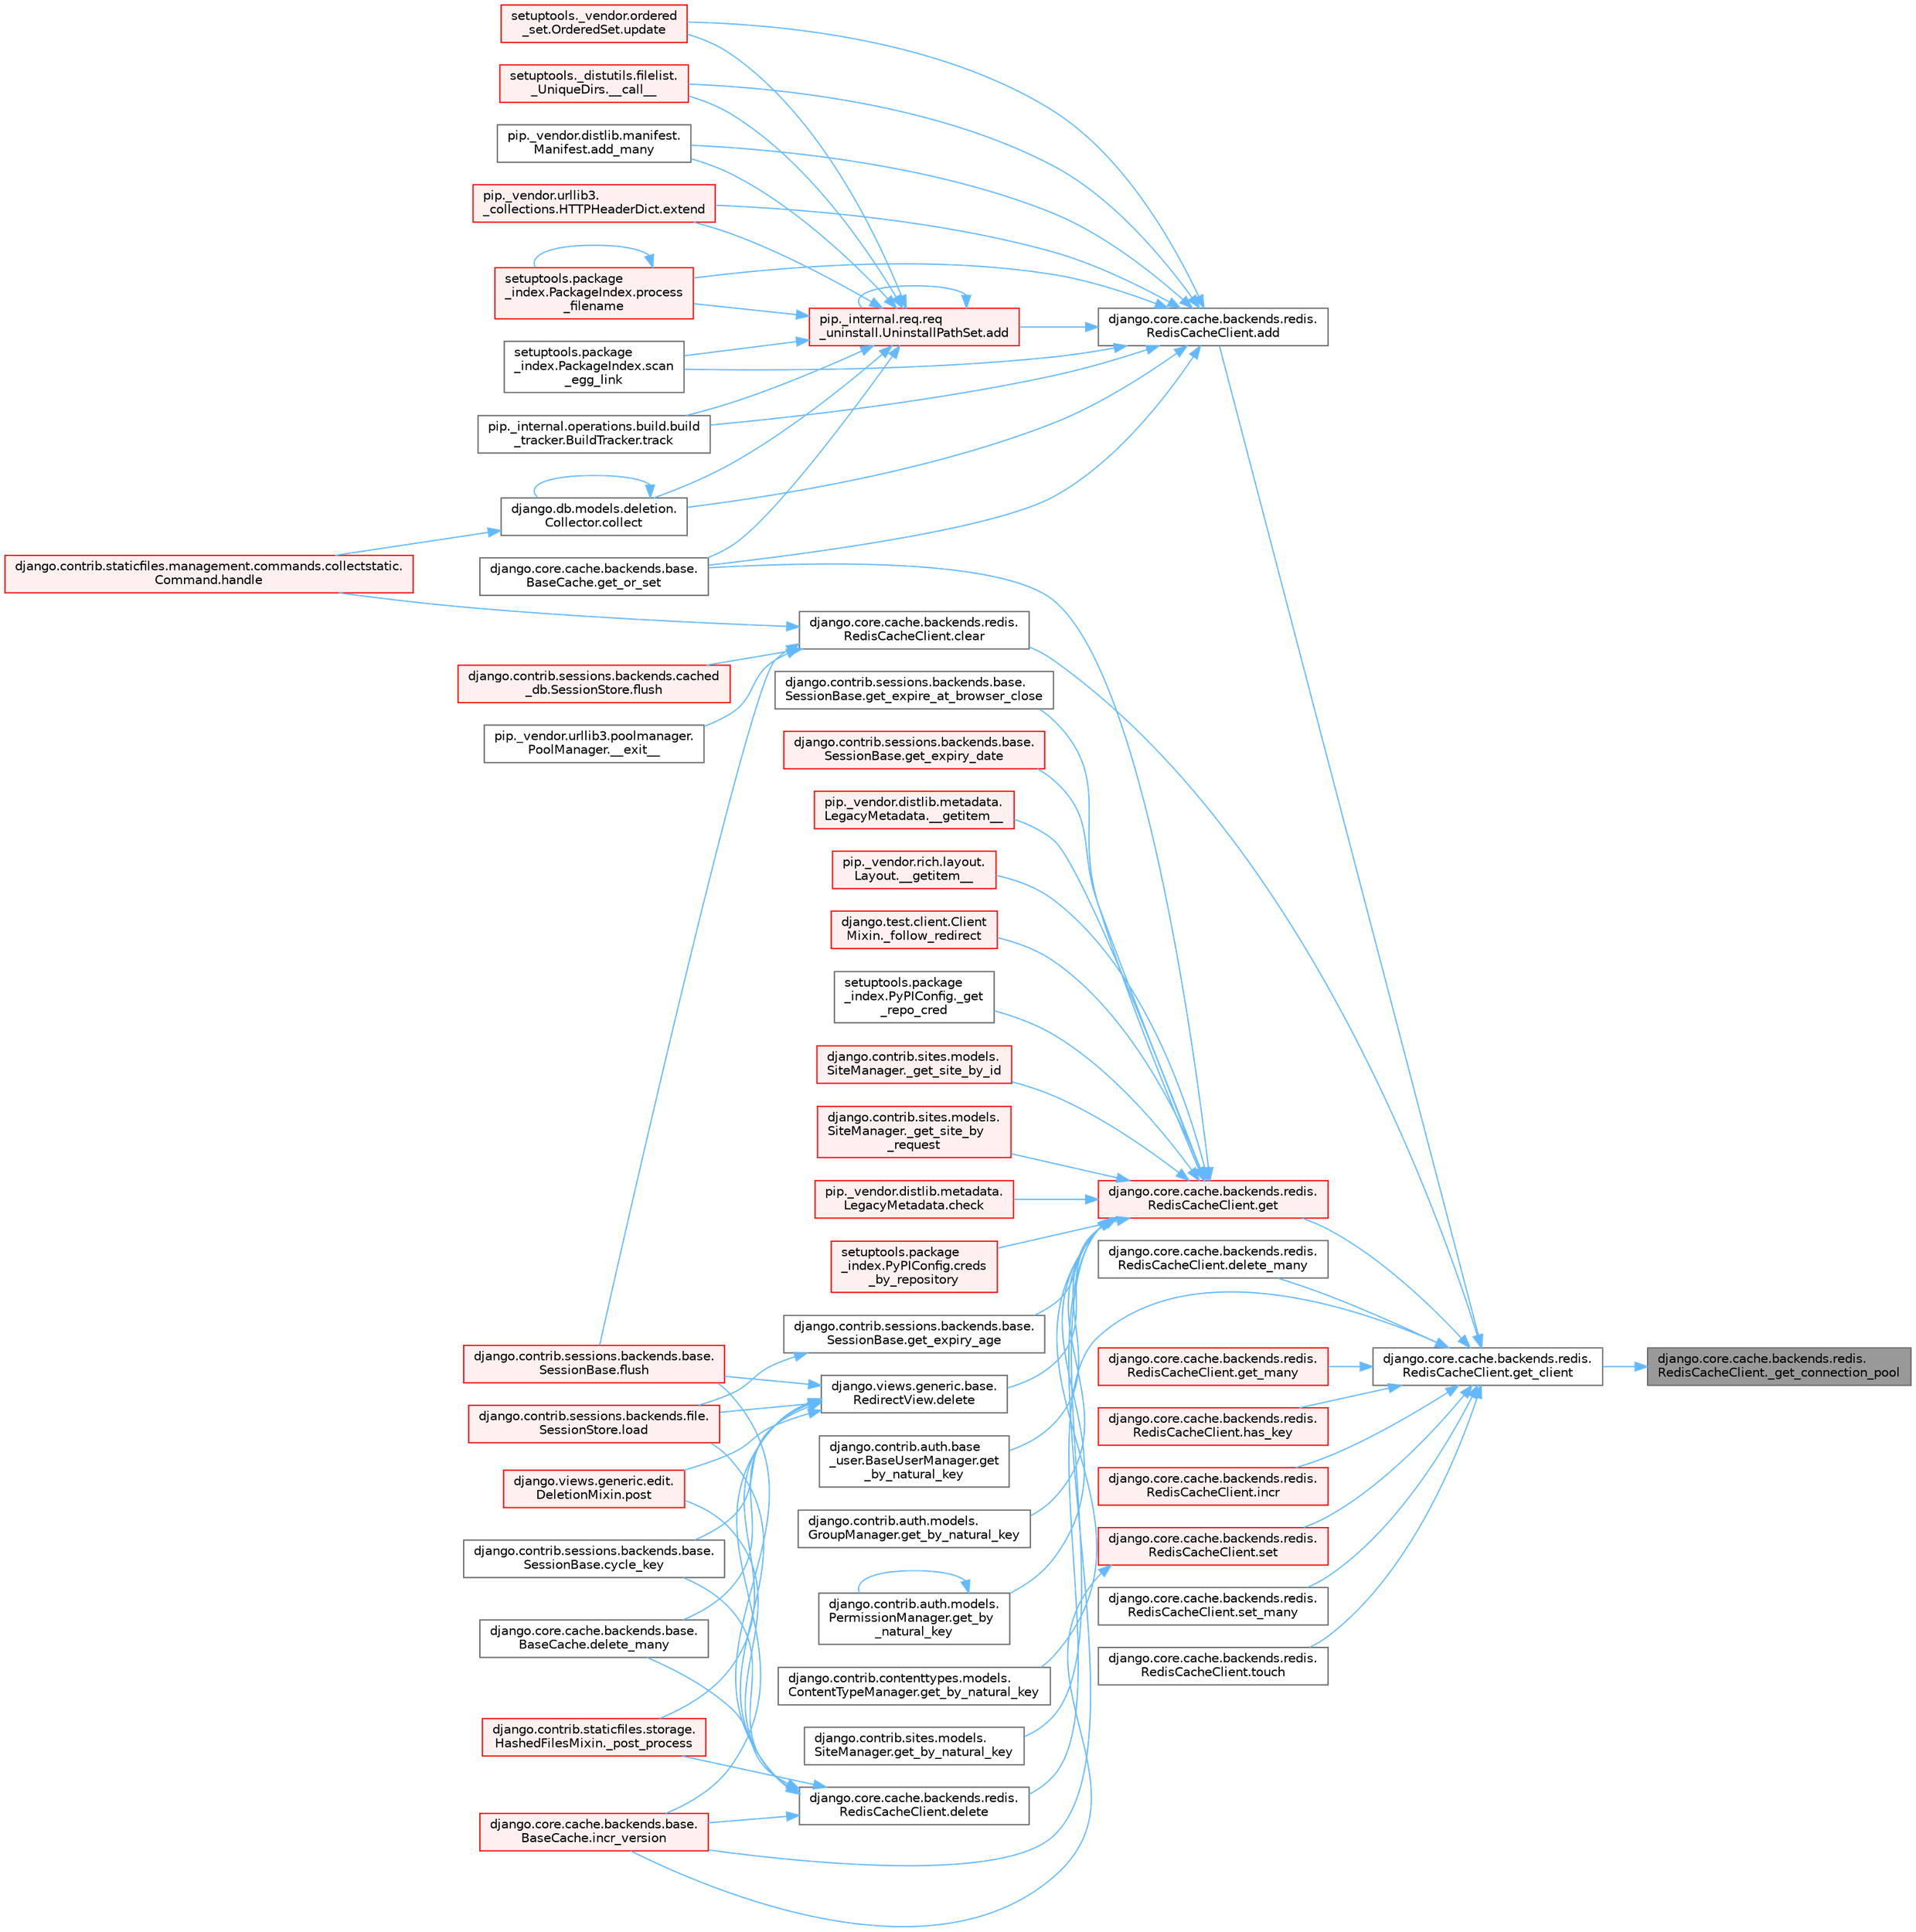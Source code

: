 digraph "django.core.cache.backends.redis.RedisCacheClient._get_connection_pool"
{
 // LATEX_PDF_SIZE
  bgcolor="transparent";
  edge [fontname=Helvetica,fontsize=10,labelfontname=Helvetica,labelfontsize=10];
  node [fontname=Helvetica,fontsize=10,shape=box,height=0.2,width=0.4];
  rankdir="RL";
  Node1 [id="Node000001",label="django.core.cache.backends.redis.\lRedisCacheClient._get_connection_pool",height=0.2,width=0.4,color="gray40", fillcolor="grey60", style="filled", fontcolor="black",tooltip=" "];
  Node1 -> Node2 [id="edge1_Node000001_Node000002",dir="back",color="steelblue1",style="solid",tooltip=" "];
  Node2 [id="Node000002",label="django.core.cache.backends.redis.\lRedisCacheClient.get_client",height=0.2,width=0.4,color="grey40", fillcolor="white", style="filled",URL="$classdjango_1_1core_1_1cache_1_1backends_1_1redis_1_1_redis_cache_client.html#ad4ebb3c1fdf65da9748101b2a57e1fec",tooltip=" "];
  Node2 -> Node3 [id="edge2_Node000002_Node000003",dir="back",color="steelblue1",style="solid",tooltip=" "];
  Node3 [id="Node000003",label="django.core.cache.backends.redis.\lRedisCacheClient.add",height=0.2,width=0.4,color="grey40", fillcolor="white", style="filled",URL="$classdjango_1_1core_1_1cache_1_1backends_1_1redis_1_1_redis_cache_client.html#a38d58b9a92fa6243e62635c678251410",tooltip=" "];
  Node3 -> Node4 [id="edge3_Node000003_Node000004",dir="back",color="steelblue1",style="solid",tooltip=" "];
  Node4 [id="Node000004",label="setuptools._distutils.filelist.\l_UniqueDirs.__call__",height=0.2,width=0.4,color="red", fillcolor="#FFF0F0", style="filled",URL="$classsetuptools_1_1__distutils_1_1filelist_1_1___unique_dirs.html#ae93f93be227a359a5acb33f43588be38",tooltip=" "];
  Node3 -> Node7 [id="edge4_Node000003_Node000007",dir="back",color="steelblue1",style="solid",tooltip=" "];
  Node7 [id="Node000007",label="pip._internal.req.req\l_uninstall.UninstallPathSet.add",height=0.2,width=0.4,color="red", fillcolor="#FFF0F0", style="filled",URL="$classpip_1_1__internal_1_1req_1_1req__uninstall_1_1_uninstall_path_set.html#ad34a919f45b9c89e6b0d59ec0d24ba4c",tooltip=" "];
  Node7 -> Node4 [id="edge5_Node000007_Node000004",dir="back",color="steelblue1",style="solid",tooltip=" "];
  Node7 -> Node7 [id="edge6_Node000007_Node000007",dir="back",color="steelblue1",style="solid",tooltip=" "];
  Node7 -> Node8 [id="edge7_Node000007_Node000008",dir="back",color="steelblue1",style="solid",tooltip=" "];
  Node8 [id="Node000008",label="pip._vendor.distlib.manifest.\lManifest.add_many",height=0.2,width=0.4,color="grey40", fillcolor="white", style="filled",URL="$classpip_1_1__vendor_1_1distlib_1_1manifest_1_1_manifest.html#aedd3a1430fdbbc656b0c203b798ad944",tooltip=" "];
  Node7 -> Node10 [id="edge8_Node000007_Node000010",dir="back",color="steelblue1",style="solid",tooltip=" "];
  Node10 [id="Node000010",label="django.db.models.deletion.\lCollector.collect",height=0.2,width=0.4,color="grey40", fillcolor="white", style="filled",URL="$classdjango_1_1db_1_1models_1_1deletion_1_1_collector.html#ae6d2a061dcb129755a51ced6ab45edad",tooltip=" "];
  Node10 -> Node10 [id="edge9_Node000010_Node000010",dir="back",color="steelblue1",style="solid",tooltip=" "];
  Node10 -> Node11 [id="edge10_Node000010_Node000011",dir="back",color="steelblue1",style="solid",tooltip=" "];
  Node11 [id="Node000011",label="django.contrib.staticfiles.management.commands.collectstatic.\lCommand.handle",height=0.2,width=0.4,color="red", fillcolor="#FFF0F0", style="filled",URL="$classdjango_1_1contrib_1_1staticfiles_1_1management_1_1commands_1_1collectstatic_1_1_command.html#a77042fe151f5e5c26990bdd187c9f21e",tooltip=" "];
  Node7 -> Node270 [id="edge11_Node000007_Node000270",dir="back",color="steelblue1",style="solid",tooltip=" "];
  Node270 [id="Node000270",label="pip._vendor.urllib3.\l_collections.HTTPHeaderDict.extend",height=0.2,width=0.4,color="red", fillcolor="#FFF0F0", style="filled",URL="$classpip_1_1__vendor_1_1urllib3_1_1__collections_1_1_h_t_t_p_header_dict.html#a2e1d7729c6ade1c90e37914063295d1f",tooltip=" "];
  Node7 -> Node750 [id="edge12_Node000007_Node000750",dir="back",color="steelblue1",style="solid",tooltip=" "];
  Node750 [id="Node000750",label="django.core.cache.backends.base.\lBaseCache.get_or_set",height=0.2,width=0.4,color="grey40", fillcolor="white", style="filled",URL="$classdjango_1_1core_1_1cache_1_1backends_1_1base_1_1_base_cache.html#ac478d532b4c2b74987f49ff8291e5343",tooltip=" "];
  Node7 -> Node751 [id="edge13_Node000007_Node000751",dir="back",color="steelblue1",style="solid",tooltip=" "];
  Node751 [id="Node000751",label="setuptools.package\l_index.PackageIndex.process\l_filename",height=0.2,width=0.4,color="red", fillcolor="#FFF0F0", style="filled",URL="$classsetuptools_1_1package__index_1_1_package_index.html#ab04da07ff3d457892f53ca1e671514cc",tooltip=" "];
  Node751 -> Node751 [id="edge14_Node000751_Node000751",dir="back",color="steelblue1",style="solid",tooltip=" "];
  Node7 -> Node760 [id="edge15_Node000007_Node000760",dir="back",color="steelblue1",style="solid",tooltip=" "];
  Node760 [id="Node000760",label="setuptools.package\l_index.PackageIndex.scan\l_egg_link",height=0.2,width=0.4,color="grey40", fillcolor="white", style="filled",URL="$classsetuptools_1_1package__index_1_1_package_index.html#a96dd6026fe8fc64412e12229e6188bc6",tooltip=" "];
  Node7 -> Node761 [id="edge16_Node000007_Node000761",dir="back",color="steelblue1",style="solid",tooltip=" "];
  Node761 [id="Node000761",label="pip._internal.operations.build.build\l_tracker.BuildTracker.track",height=0.2,width=0.4,color="grey40", fillcolor="white", style="filled",URL="$classpip_1_1__internal_1_1operations_1_1build_1_1build__tracker_1_1_build_tracker.html#a394d42a69664a5949488bfdfa79a8a1d",tooltip=" "];
  Node7 -> Node762 [id="edge17_Node000007_Node000762",dir="back",color="steelblue1",style="solid",tooltip=" "];
  Node762 [id="Node000762",label="setuptools._vendor.ordered\l_set.OrderedSet.update",height=0.2,width=0.4,color="red", fillcolor="#FFF0F0", style="filled",URL="$classsetuptools_1_1__vendor_1_1ordered__set_1_1_ordered_set.html#ad65452f0c741c86dce23bcba0a55c04e",tooltip=" "];
  Node3 -> Node8 [id="edge18_Node000003_Node000008",dir="back",color="steelblue1",style="solid",tooltip=" "];
  Node3 -> Node10 [id="edge19_Node000003_Node000010",dir="back",color="steelblue1",style="solid",tooltip=" "];
  Node3 -> Node270 [id="edge20_Node000003_Node000270",dir="back",color="steelblue1",style="solid",tooltip=" "];
  Node3 -> Node750 [id="edge21_Node000003_Node000750",dir="back",color="steelblue1",style="solid",tooltip=" "];
  Node3 -> Node751 [id="edge22_Node000003_Node000751",dir="back",color="steelblue1",style="solid",tooltip=" "];
  Node3 -> Node760 [id="edge23_Node000003_Node000760",dir="back",color="steelblue1",style="solid",tooltip=" "];
  Node3 -> Node761 [id="edge24_Node000003_Node000761",dir="back",color="steelblue1",style="solid",tooltip=" "];
  Node3 -> Node762 [id="edge25_Node000003_Node000762",dir="back",color="steelblue1",style="solid",tooltip=" "];
  Node2 -> Node3181 [id="edge26_Node000002_Node003181",dir="back",color="steelblue1",style="solid",tooltip=" "];
  Node3181 [id="Node003181",label="django.core.cache.backends.redis.\lRedisCacheClient.clear",height=0.2,width=0.4,color="grey40", fillcolor="white", style="filled",URL="$classdjango_1_1core_1_1cache_1_1backends_1_1redis_1_1_redis_cache_client.html#aeaa14fd87f6d60367334717b61ba5993",tooltip=" "];
  Node3181 -> Node120 [id="edge27_Node003181_Node000120",dir="back",color="steelblue1",style="solid",tooltip=" "];
  Node120 [id="Node000120",label="pip._vendor.urllib3.poolmanager.\lPoolManager.__exit__",height=0.2,width=0.4,color="grey40", fillcolor="white", style="filled",URL="$classpip_1_1__vendor_1_1urllib3_1_1poolmanager_1_1_pool_manager.html#a75163405928e50c780bcbf8921907136",tooltip=" "];
  Node3181 -> Node112 [id="edge28_Node003181_Node000112",dir="back",color="steelblue1",style="solid",tooltip=" "];
  Node112 [id="Node000112",label="django.contrib.sessions.backends.base.\lSessionBase.flush",height=0.2,width=0.4,color="red", fillcolor="#FFF0F0", style="filled",URL="$classdjango_1_1contrib_1_1sessions_1_1backends_1_1base_1_1_session_base.html#a915ab38003d5f0be1ce9f849583910bb",tooltip=" "];
  Node3181 -> Node121 [id="edge29_Node003181_Node000121",dir="back",color="steelblue1",style="solid",tooltip=" "];
  Node121 [id="Node000121",label="django.contrib.sessions.backends.cached\l_db.SessionStore.flush",height=0.2,width=0.4,color="red", fillcolor="#FFF0F0", style="filled",URL="$classdjango_1_1contrib_1_1sessions_1_1backends_1_1cached__db_1_1_session_store.html#a6df5f77231b222833b8d76f1a4b0c57d",tooltip=" "];
  Node3181 -> Node11 [id="edge30_Node003181_Node000011",dir="back",color="steelblue1",style="solid",tooltip=" "];
  Node2 -> Node3182 [id="edge31_Node000002_Node003182",dir="back",color="steelblue1",style="solid",tooltip=" "];
  Node3182 [id="Node003182",label="django.core.cache.backends.redis.\lRedisCacheClient.delete",height=0.2,width=0.4,color="grey40", fillcolor="white", style="filled",URL="$classdjango_1_1core_1_1cache_1_1backends_1_1redis_1_1_redis_cache_client.html#ad2bd6bf0bc4e0d4f8c4bd84d472dd4ec",tooltip=" "];
  Node3182 -> Node108 [id="edge32_Node003182_Node000108",dir="back",color="steelblue1",style="solid",tooltip=" "];
  Node108 [id="Node000108",label="django.contrib.staticfiles.storage.\lHashedFilesMixin._post_process",height=0.2,width=0.4,color="red", fillcolor="#FFF0F0", style="filled",URL="$classdjango_1_1contrib_1_1staticfiles_1_1storage_1_1_hashed_files_mixin.html#aa0c820223a4e686edd5d2c333d5a9336",tooltip=" "];
  Node3182 -> Node110 [id="edge33_Node003182_Node000110",dir="back",color="steelblue1",style="solid",tooltip=" "];
  Node110 [id="Node000110",label="django.contrib.sessions.backends.base.\lSessionBase.cycle_key",height=0.2,width=0.4,color="grey40", fillcolor="white", style="filled",URL="$classdjango_1_1contrib_1_1sessions_1_1backends_1_1base_1_1_session_base.html#a6955e9bebe4e5b7d463bccfcf9181016",tooltip=" "];
  Node3182 -> Node111 [id="edge34_Node003182_Node000111",dir="back",color="steelblue1",style="solid",tooltip=" "];
  Node111 [id="Node000111",label="django.core.cache.backends.base.\lBaseCache.delete_many",height=0.2,width=0.4,color="grey40", fillcolor="white", style="filled",URL="$classdjango_1_1core_1_1cache_1_1backends_1_1base_1_1_base_cache.html#a560226c6c5f05daec8c96ade18aa752b",tooltip=" "];
  Node3182 -> Node112 [id="edge35_Node003182_Node000112",dir="back",color="steelblue1",style="solid",tooltip=" "];
  Node3182 -> Node314 [id="edge36_Node003182_Node000314",dir="back",color="steelblue1",style="solid",tooltip=" "];
  Node314 [id="Node000314",label="django.core.cache.backends.base.\lBaseCache.incr_version",height=0.2,width=0.4,color="red", fillcolor="#FFF0F0", style="filled",URL="$classdjango_1_1core_1_1cache_1_1backends_1_1base_1_1_base_cache.html#a3ac7d74ffcfca67e2afee86ecf858b34",tooltip=" "];
  Node3182 -> Node310 [id="edge37_Node003182_Node000310",dir="back",color="steelblue1",style="solid",tooltip=" "];
  Node310 [id="Node000310",label="django.contrib.sessions.backends.file.\lSessionStore.load",height=0.2,width=0.4,color="red", fillcolor="#FFF0F0", style="filled",URL="$classdjango_1_1contrib_1_1sessions_1_1backends_1_1file_1_1_session_store.html#a408fa63512306fbaa7bbb62742f0295f",tooltip=" "];
  Node3182 -> Node316 [id="edge38_Node003182_Node000316",dir="back",color="steelblue1",style="solid",tooltip=" "];
  Node316 [id="Node000316",label="django.views.generic.edit.\lDeletionMixin.post",height=0.2,width=0.4,color="red", fillcolor="#FFF0F0", style="filled",URL="$classdjango_1_1views_1_1generic_1_1edit_1_1_deletion_mixin.html#a93358facc5cc6e84423e8471745b2a68",tooltip=" "];
  Node2 -> Node3183 [id="edge39_Node000002_Node003183",dir="back",color="steelblue1",style="solid",tooltip=" "];
  Node3183 [id="Node003183",label="django.core.cache.backends.redis.\lRedisCacheClient.delete_many",height=0.2,width=0.4,color="grey40", fillcolor="white", style="filled",URL="$classdjango_1_1core_1_1cache_1_1backends_1_1redis_1_1_redis_cache_client.html#ab5496d7c852fb1ba43d638600a5992fd",tooltip=" "];
  Node2 -> Node3184 [id="edge40_Node000002_Node003184",dir="back",color="steelblue1",style="solid",tooltip=" "];
  Node3184 [id="Node003184",label="django.core.cache.backends.redis.\lRedisCacheClient.get",height=0.2,width=0.4,color="red", fillcolor="#FFF0F0", style="filled",URL="$classdjango_1_1core_1_1cache_1_1backends_1_1redis_1_1_redis_cache_client.html#aa437370e2a6efba9f9cdf9beb76611ea",tooltip=" "];
  Node3184 -> Node103 [id="edge41_Node003184_Node000103",dir="back",color="steelblue1",style="solid",tooltip=" "];
  Node103 [id="Node000103",label="pip._vendor.distlib.metadata.\lLegacyMetadata.__getitem__",height=0.2,width=0.4,color="red", fillcolor="#FFF0F0", style="filled",URL="$classpip_1_1__vendor_1_1distlib_1_1metadata_1_1_legacy_metadata.html#a4bbfa90e12a85ff919edb328c979731c",tooltip=" "];
  Node3184 -> Node104 [id="edge42_Node003184_Node000104",dir="back",color="steelblue1",style="solid",tooltip=" "];
  Node104 [id="Node000104",label="pip._vendor.rich.layout.\lLayout.__getitem__",height=0.2,width=0.4,color="red", fillcolor="#FFF0F0", style="filled",URL="$classpip_1_1__vendor_1_1rich_1_1layout_1_1_layout.html#add0ab2d771b738c1d8f491d5fc922238",tooltip=" "];
  Node3184 -> Node105 [id="edge43_Node003184_Node000105",dir="back",color="steelblue1",style="solid",tooltip=" "];
  Node105 [id="Node000105",label="django.test.client.Client\lMixin._follow_redirect",height=0.2,width=0.4,color="red", fillcolor="#FFF0F0", style="filled",URL="$classdjango_1_1test_1_1client_1_1_client_mixin.html#a8ef9c674c0e06268a84a19666287c660",tooltip=" "];
  Node3184 -> Node1821 [id="edge44_Node003184_Node001821",dir="back",color="steelblue1",style="solid",tooltip=" "];
  Node1821 [id="Node001821",label="setuptools.package\l_index.PyPIConfig._get\l_repo_cred",height=0.2,width=0.4,color="grey40", fillcolor="white", style="filled",URL="$classsetuptools_1_1package__index_1_1_py_p_i_config.html#ae131b3373b6208486cc5f156eaa7265a",tooltip=" "];
  Node3184 -> Node1822 [id="edge45_Node003184_Node001822",dir="back",color="steelblue1",style="solid",tooltip=" "];
  Node1822 [id="Node001822",label="django.contrib.sites.models.\lSiteManager._get_site_by_id",height=0.2,width=0.4,color="red", fillcolor="#FFF0F0", style="filled",URL="$classdjango_1_1contrib_1_1sites_1_1models_1_1_site_manager.html#aa2caa86610079c1d43d51ecd4eeffdfd",tooltip=" "];
  Node3184 -> Node1824 [id="edge46_Node003184_Node001824",dir="back",color="steelblue1",style="solid",tooltip=" "];
  Node1824 [id="Node001824",label="django.contrib.sites.models.\lSiteManager._get_site_by\l_request",height=0.2,width=0.4,color="red", fillcolor="#FFF0F0", style="filled",URL="$classdjango_1_1contrib_1_1sites_1_1models_1_1_site_manager.html#afe4ac1f1603e7bc2e95bd348c30e9d81",tooltip=" "];
  Node3184 -> Node1825 [id="edge47_Node003184_Node001825",dir="back",color="steelblue1",style="solid",tooltip=" "];
  Node1825 [id="Node001825",label="pip._vendor.distlib.metadata.\lLegacyMetadata.check",height=0.2,width=0.4,color="red", fillcolor="#FFF0F0", style="filled",URL="$classpip_1_1__vendor_1_1distlib_1_1metadata_1_1_legacy_metadata.html#a9f3d75961911af2473c8092d354b3d85",tooltip=" "];
  Node3184 -> Node1826 [id="edge48_Node003184_Node001826",dir="back",color="steelblue1",style="solid",tooltip=" "];
  Node1826 [id="Node001826",label="setuptools.package\l_index.PyPIConfig.creds\l_by_repository",height=0.2,width=0.4,color="red", fillcolor="#FFF0F0", style="filled",URL="$classsetuptools_1_1package__index_1_1_py_p_i_config.html#a277b3e89479d171582044b5f9eb920a0",tooltip=" "];
  Node3184 -> Node1828 [id="edge49_Node003184_Node001828",dir="back",color="steelblue1",style="solid",tooltip=" "];
  Node1828 [id="Node001828",label="django.views.generic.base.\lRedirectView.delete",height=0.2,width=0.4,color="grey40", fillcolor="white", style="filled",URL="$classdjango_1_1views_1_1generic_1_1base_1_1_redirect_view.html#a7060a2e85ff141d1950dd42e436fb9f1",tooltip=" "];
  Node1828 -> Node108 [id="edge50_Node001828_Node000108",dir="back",color="steelblue1",style="solid",tooltip=" "];
  Node1828 -> Node110 [id="edge51_Node001828_Node000110",dir="back",color="steelblue1",style="solid",tooltip=" "];
  Node1828 -> Node111 [id="edge52_Node001828_Node000111",dir="back",color="steelblue1",style="solid",tooltip=" "];
  Node1828 -> Node112 [id="edge53_Node001828_Node000112",dir="back",color="steelblue1",style="solid",tooltip=" "];
  Node1828 -> Node314 [id="edge54_Node001828_Node000314",dir="back",color="steelblue1",style="solid",tooltip=" "];
  Node1828 -> Node310 [id="edge55_Node001828_Node000310",dir="back",color="steelblue1",style="solid",tooltip=" "];
  Node1828 -> Node316 [id="edge56_Node001828_Node000316",dir="back",color="steelblue1",style="solid",tooltip=" "];
  Node3184 -> Node1829 [id="edge57_Node003184_Node001829",dir="back",color="steelblue1",style="solid",tooltip=" "];
  Node1829 [id="Node001829",label="django.contrib.auth.base\l_user.BaseUserManager.get\l_by_natural_key",height=0.2,width=0.4,color="grey40", fillcolor="white", style="filled",URL="$classdjango_1_1contrib_1_1auth_1_1base__user_1_1_base_user_manager.html#a9e0cf0e3651ecbe163d9f87b076b0bf9",tooltip=" "];
  Node3184 -> Node1830 [id="edge58_Node003184_Node001830",dir="back",color="steelblue1",style="solid",tooltip=" "];
  Node1830 [id="Node001830",label="django.contrib.auth.models.\lGroupManager.get_by_natural_key",height=0.2,width=0.4,color="grey40", fillcolor="white", style="filled",URL="$classdjango_1_1contrib_1_1auth_1_1models_1_1_group_manager.html#af57a9a2ac1ef277ef6f1956f9d25293e",tooltip=" "];
  Node3184 -> Node1831 [id="edge59_Node003184_Node001831",dir="back",color="steelblue1",style="solid",tooltip=" "];
  Node1831 [id="Node001831",label="django.contrib.auth.models.\lPermissionManager.get_by\l_natural_key",height=0.2,width=0.4,color="grey40", fillcolor="white", style="filled",URL="$classdjango_1_1contrib_1_1auth_1_1models_1_1_permission_manager.html#a27621698d1bd2b3a2d73dbcd84db0cc3",tooltip=" "];
  Node1831 -> Node1831 [id="edge60_Node001831_Node001831",dir="back",color="steelblue1",style="solid",tooltip=" "];
  Node3184 -> Node1832 [id="edge61_Node003184_Node001832",dir="back",color="steelblue1",style="solid",tooltip=" "];
  Node1832 [id="Node001832",label="django.contrib.contenttypes.models.\lContentTypeManager.get_by_natural_key",height=0.2,width=0.4,color="grey40", fillcolor="white", style="filled",URL="$classdjango_1_1contrib_1_1contenttypes_1_1models_1_1_content_type_manager.html#aa19a7b03514cc1871e322fd5aeb2ecbe",tooltip=" "];
  Node3184 -> Node1833 [id="edge62_Node003184_Node001833",dir="back",color="steelblue1",style="solid",tooltip=" "];
  Node1833 [id="Node001833",label="django.contrib.sites.models.\lSiteManager.get_by_natural_key",height=0.2,width=0.4,color="grey40", fillcolor="white", style="filled",URL="$classdjango_1_1contrib_1_1sites_1_1models_1_1_site_manager.html#aeb05076243fd13bbdb7e1fe18794269c",tooltip=" "];
  Node3184 -> Node1834 [id="edge63_Node003184_Node001834",dir="back",color="steelblue1",style="solid",tooltip=" "];
  Node1834 [id="Node001834",label="django.contrib.sessions.backends.base.\lSessionBase.get_expire_at_browser_close",height=0.2,width=0.4,color="grey40", fillcolor="white", style="filled",URL="$classdjango_1_1contrib_1_1sessions_1_1backends_1_1base_1_1_session_base.html#a84c6c4afda960d505a1b2a7d3f97d75f",tooltip=" "];
  Node3184 -> Node1835 [id="edge64_Node003184_Node001835",dir="back",color="steelblue1",style="solid",tooltip=" "];
  Node1835 [id="Node001835",label="django.contrib.sessions.backends.base.\lSessionBase.get_expiry_age",height=0.2,width=0.4,color="grey40", fillcolor="white", style="filled",URL="$classdjango_1_1contrib_1_1sessions_1_1backends_1_1base_1_1_session_base.html#af853871a0f2af33b0fd38d04e9296e01",tooltip=" "];
  Node1835 -> Node310 [id="edge65_Node001835_Node000310",dir="back",color="steelblue1",style="solid",tooltip=" "];
  Node3184 -> Node1836 [id="edge66_Node003184_Node001836",dir="back",color="steelblue1",style="solid",tooltip=" "];
  Node1836 [id="Node001836",label="django.contrib.sessions.backends.base.\lSessionBase.get_expiry_date",height=0.2,width=0.4,color="red", fillcolor="#FFF0F0", style="filled",URL="$classdjango_1_1contrib_1_1sessions_1_1backends_1_1base_1_1_session_base.html#af87a5a48ca86a64f795e97f3529df849",tooltip=" "];
  Node3184 -> Node750 [id="edge67_Node003184_Node000750",dir="back",color="steelblue1",style="solid",tooltip=" "];
  Node3184 -> Node314 [id="edge68_Node003184_Node000314",dir="back",color="steelblue1",style="solid",tooltip=" "];
  Node2 -> Node3185 [id="edge69_Node000002_Node003185",dir="back",color="steelblue1",style="solid",tooltip=" "];
  Node3185 [id="Node003185",label="django.core.cache.backends.redis.\lRedisCacheClient.get_many",height=0.2,width=0.4,color="red", fillcolor="#FFF0F0", style="filled",URL="$classdjango_1_1core_1_1cache_1_1backends_1_1redis_1_1_redis_cache_client.html#af4be26527847131d227c17e30a1e107c",tooltip=" "];
  Node2 -> Node3186 [id="edge70_Node000002_Node003186",dir="back",color="steelblue1",style="solid",tooltip=" "];
  Node3186 [id="Node003186",label="django.core.cache.backends.redis.\lRedisCacheClient.has_key",height=0.2,width=0.4,color="red", fillcolor="#FFF0F0", style="filled",URL="$classdjango_1_1core_1_1cache_1_1backends_1_1redis_1_1_redis_cache_client.html#af657e74970dc9d85e28d843fb20b8a66",tooltip=" "];
  Node2 -> Node3187 [id="edge71_Node000002_Node003187",dir="back",color="steelblue1",style="solid",tooltip=" "];
  Node3187 [id="Node003187",label="django.core.cache.backends.redis.\lRedisCacheClient.incr",height=0.2,width=0.4,color="red", fillcolor="#FFF0F0", style="filled",URL="$classdjango_1_1core_1_1cache_1_1backends_1_1redis_1_1_redis_cache_client.html#a4061339c70451cc0d14e641415be6783",tooltip=" "];
  Node2 -> Node3188 [id="edge72_Node000002_Node003188",dir="back",color="steelblue1",style="solid",tooltip=" "];
  Node3188 [id="Node003188",label="django.core.cache.backends.redis.\lRedisCacheClient.set",height=0.2,width=0.4,color="red", fillcolor="#FFF0F0", style="filled",URL="$classdjango_1_1core_1_1cache_1_1backends_1_1redis_1_1_redis_cache_client.html#a2cafaaab54553f9af5555d14eb41655b",tooltip=" "];
  Node3188 -> Node314 [id="edge73_Node003188_Node000314",dir="back",color="steelblue1",style="solid",tooltip=" "];
  Node2 -> Node3189 [id="edge74_Node000002_Node003189",dir="back",color="steelblue1",style="solid",tooltip=" "];
  Node3189 [id="Node003189",label="django.core.cache.backends.redis.\lRedisCacheClient.set_many",height=0.2,width=0.4,color="grey40", fillcolor="white", style="filled",URL="$classdjango_1_1core_1_1cache_1_1backends_1_1redis_1_1_redis_cache_client.html#a30e82e84bf78742d50922c424f2ce2f8",tooltip=" "];
  Node2 -> Node3190 [id="edge75_Node000002_Node003190",dir="back",color="steelblue1",style="solid",tooltip=" "];
  Node3190 [id="Node003190",label="django.core.cache.backends.redis.\lRedisCacheClient.touch",height=0.2,width=0.4,color="grey40", fillcolor="white", style="filled",URL="$classdjango_1_1core_1_1cache_1_1backends_1_1redis_1_1_redis_cache_client.html#ae4a4f4894ce8eb26d5206534aab73238",tooltip=" "];
}
